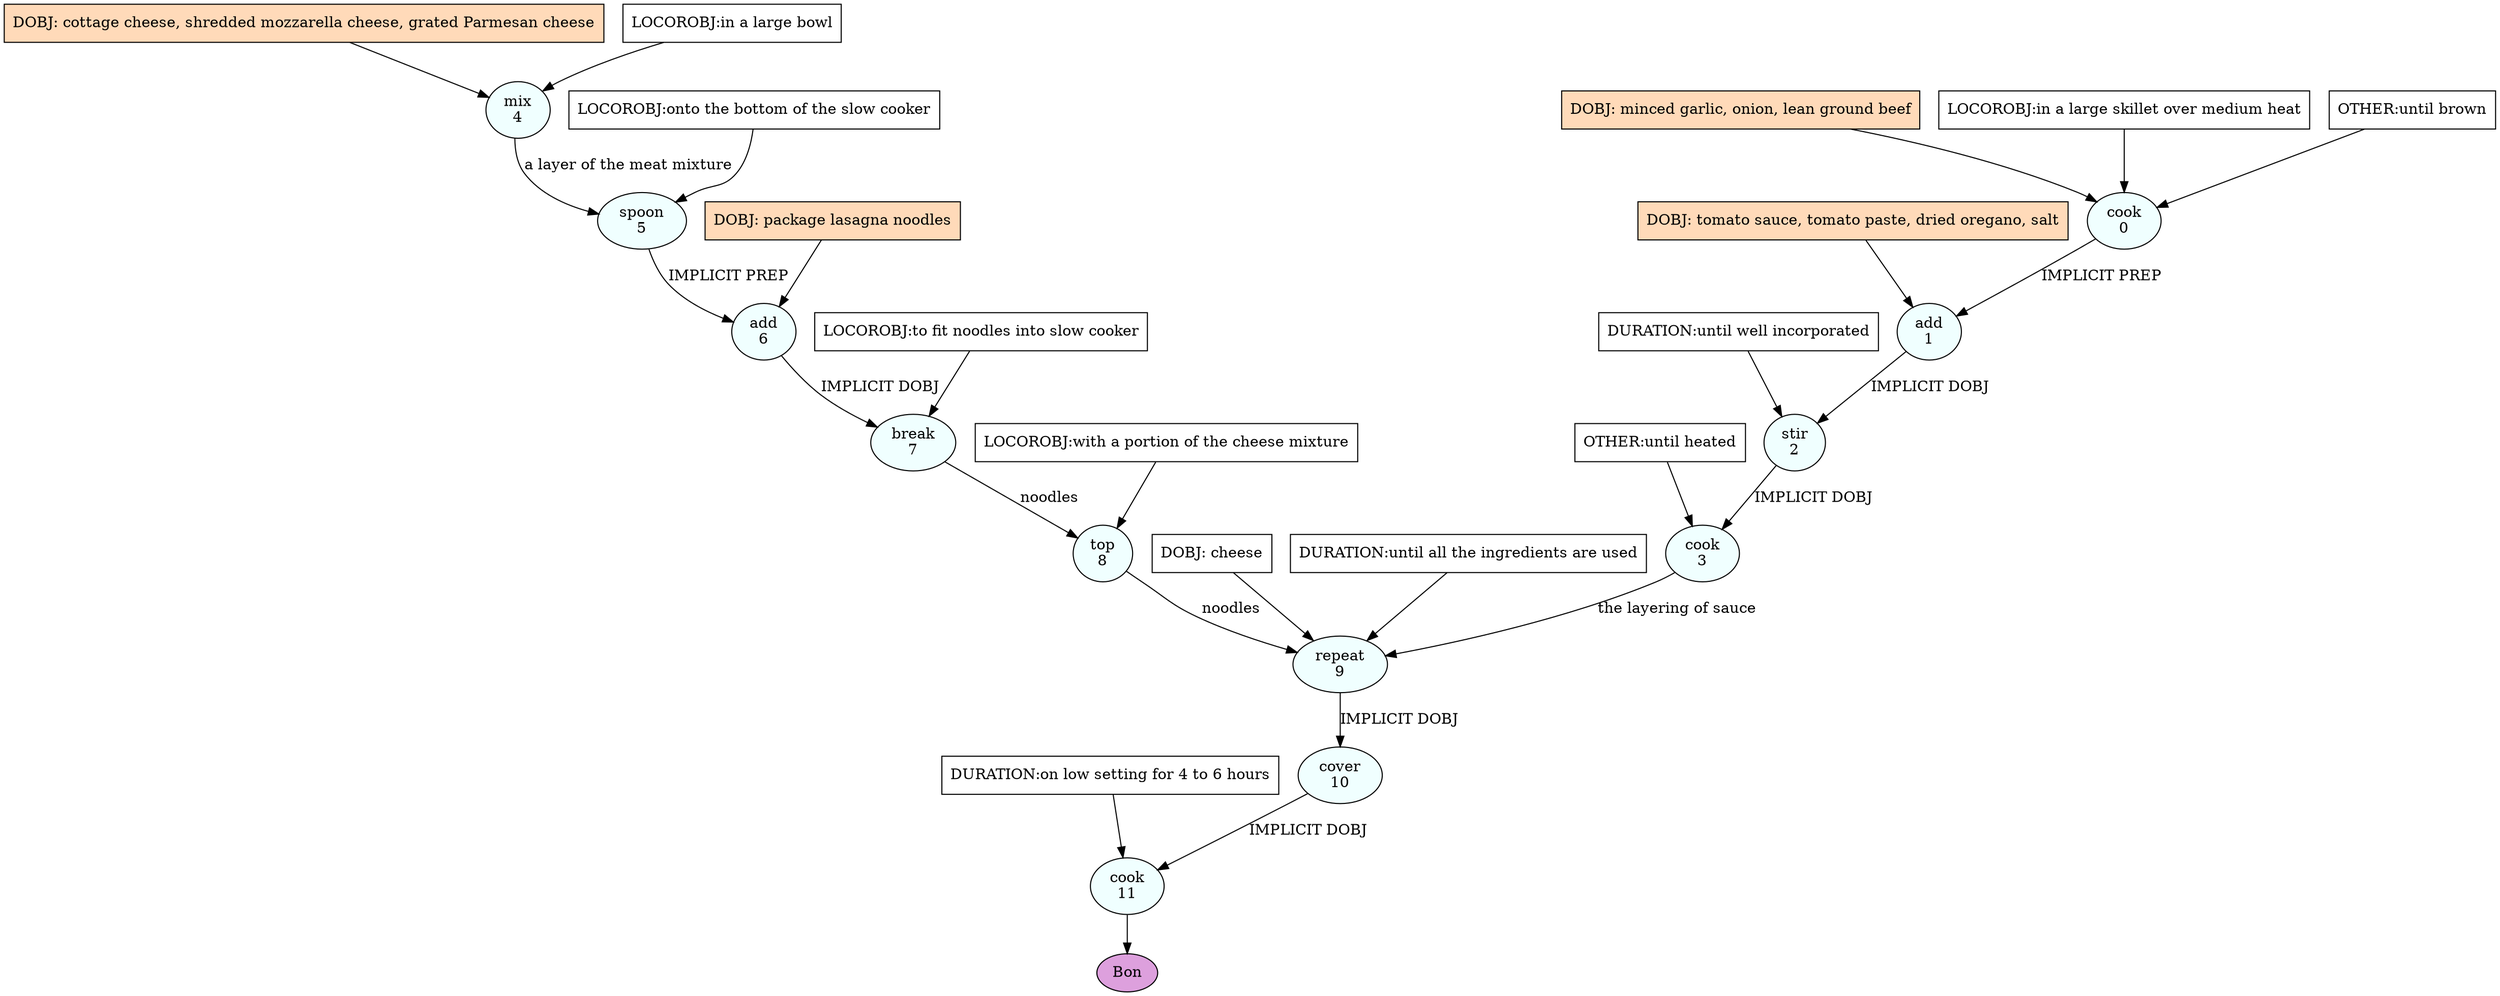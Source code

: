 digraph recipe {
E0[label="cook
0", shape=oval, style=filled, fillcolor=azure]
E1[label="add
1", shape=oval, style=filled, fillcolor=azure]
E2[label="stir
2", shape=oval, style=filled, fillcolor=azure]
E3[label="cook
3", shape=oval, style=filled, fillcolor=azure]
E4[label="mix
4", shape=oval, style=filled, fillcolor=azure]
E5[label="spoon
5", shape=oval, style=filled, fillcolor=azure]
E6[label="add
6", shape=oval, style=filled, fillcolor=azure]
E7[label="break
7", shape=oval, style=filled, fillcolor=azure]
E8[label="top
8", shape=oval, style=filled, fillcolor=azure]
E9[label="repeat
9", shape=oval, style=filled, fillcolor=azure]
E10[label="cover
10", shape=oval, style=filled, fillcolor=azure]
E11[label="cook
11", shape=oval, style=filled, fillcolor=azure]
D4[label="DOBJ: cottage cheese, shredded mozzarella cheese, grated Parmesan cheese", shape=box, style=filled, fillcolor=peachpuff]
D4 -> E4
P4_0[label="LOCOROBJ:in a large bowl", shape=box, style=filled, fillcolor=white]
P4_0 -> E4
D0[label="DOBJ: minced garlic, onion, lean ground beef", shape=box, style=filled, fillcolor=peachpuff]
D0 -> E0
P0_0[label="LOCOROBJ:in a large skillet over medium heat", shape=box, style=filled, fillcolor=white]
P0_0 -> E0
P0_1[label="OTHER:until brown", shape=box, style=filled, fillcolor=white]
P0_1 -> E0
D1_ing[label="DOBJ: tomato sauce, tomato paste, dried oregano, salt", shape=box, style=filled, fillcolor=peachpuff]
D1_ing -> E1
E0 -> E1 [label="IMPLICIT PREP"]
E1 -> E2 [label="IMPLICIT DOBJ"]
P2_0_0[label="DURATION:until well incorporated", shape=box, style=filled, fillcolor=white]
P2_0_0 -> E2
E2 -> E3 [label="IMPLICIT DOBJ"]
P3_0_0[label="OTHER:until heated", shape=box, style=filled, fillcolor=white]
P3_0_0 -> E3
E4 -> E5 [label="a layer of the meat mixture"]
P5_0_0[label="LOCOROBJ:onto the bottom of the slow cooker", shape=box, style=filled, fillcolor=white]
P5_0_0 -> E5
D6_ing[label="DOBJ: package lasagna noodles", shape=box, style=filled, fillcolor=peachpuff]
D6_ing -> E6
E5 -> E6 [label="IMPLICIT PREP"]
E6 -> E7 [label="IMPLICIT DOBJ"]
P7_0_0[label="LOCOROBJ:to fit noodles into slow cooker", shape=box, style=filled, fillcolor=white]
P7_0_0 -> E7
E7 -> E8 [label="noodles"]
P8_0_0[label="LOCOROBJ:with a portion of the cheese mixture", shape=box, style=filled, fillcolor=white]
P8_0_0 -> E8
E3 -> E9 [label="the layering of sauce "]
E8 -> E9 [label=" noodles "]
D9_2[label="DOBJ: cheese", shape=box, style=filled, fillcolor=white]
D9_2 -> E9
P9_0_0[label="DURATION:until all the ingredients are used", shape=box, style=filled, fillcolor=white]
P9_0_0 -> E9
E9 -> E10 [label="IMPLICIT DOBJ"]
E10 -> E11 [label="IMPLICIT DOBJ"]
P11_0_0[label="DURATION:on low setting for 4 to 6 hours", shape=box, style=filled, fillcolor=white]
P11_0_0 -> E11
EOR[label="Bon", shape=oval, style=filled, fillcolor=plum]
E11 -> EOR
}
